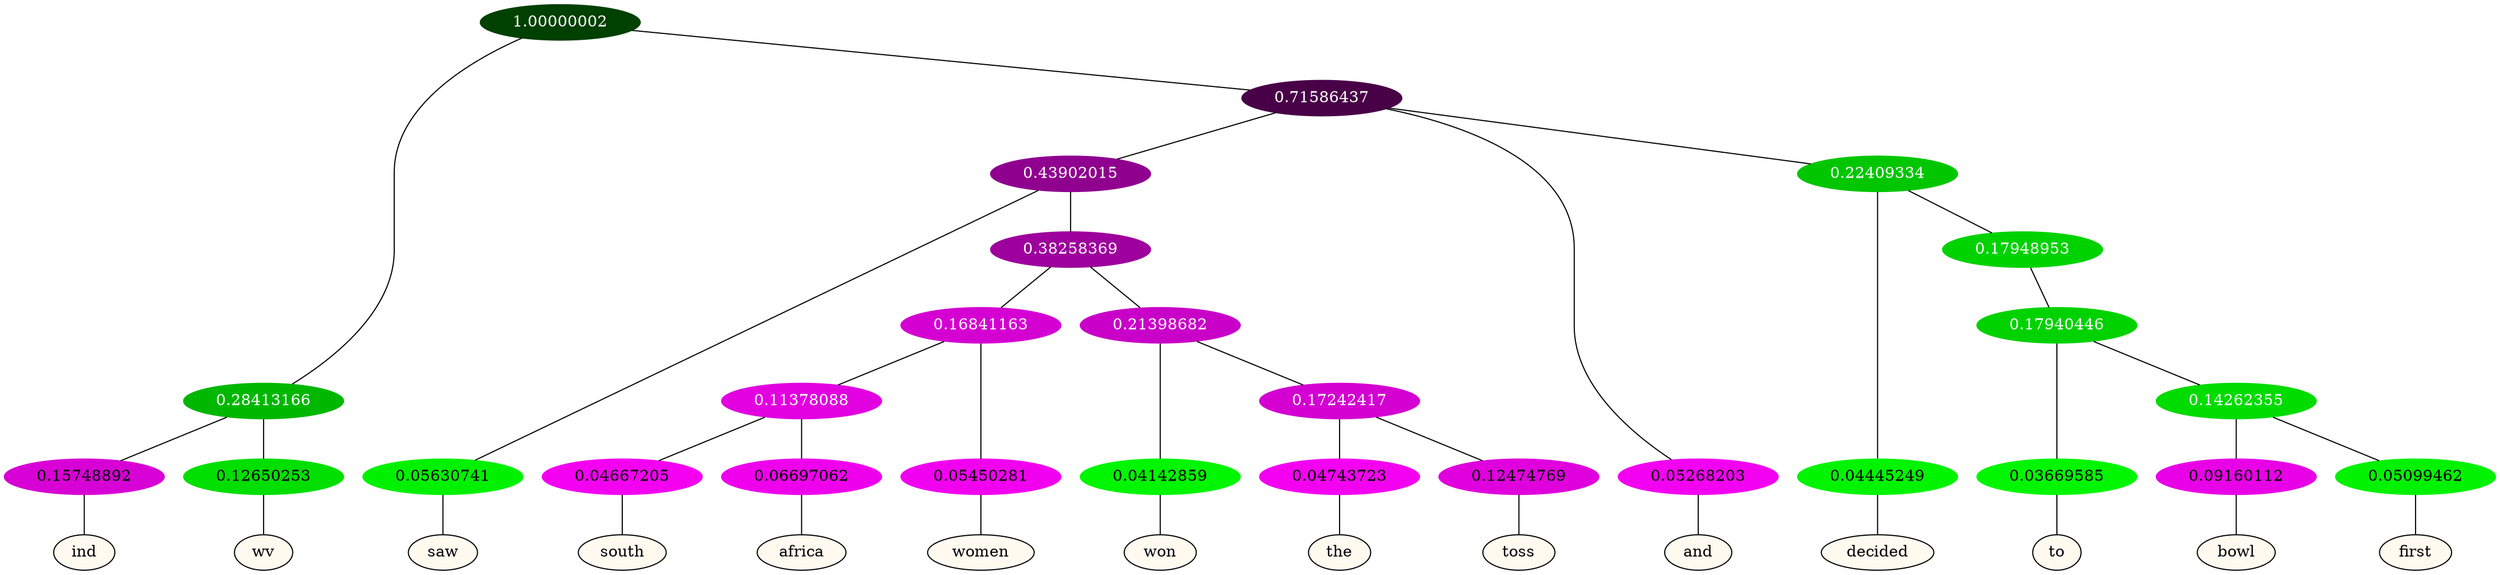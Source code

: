 graph {
	node [format=png height=0.15 nodesep=0.001 ordering=out overlap=prism overlap_scaling=0.01 ranksep=0.001 ratio=0.2 style=filled width=0.15]
	{
		rank=same
		a_w_3 [label=ind color=black fillcolor=floralwhite style="filled,solid"]
		a_w_4 [label=wv color=black fillcolor=floralwhite style="filled,solid"]
		a_w_8 [label=saw color=black fillcolor=floralwhite style="filled,solid"]
		a_w_21 [label=south color=black fillcolor=floralwhite style="filled,solid"]
		a_w_22 [label=africa color=black fillcolor=floralwhite style="filled,solid"]
		a_w_16 [label=women color=black fillcolor=floralwhite style="filled,solid"]
		a_w_17 [label=won color=black fillcolor=floralwhite style="filled,solid"]
		a_w_23 [label=the color=black fillcolor=floralwhite style="filled,solid"]
		a_w_24 [label=toss color=black fillcolor=floralwhite style="filled,solid"]
		a_w_6 [label=and color=black fillcolor=floralwhite style="filled,solid"]
		a_w_10 [label=decided color=black fillcolor=floralwhite style="filled,solid"]
		a_w_19 [label=to color=black fillcolor=floralwhite style="filled,solid"]
		a_w_25 [label=bowl color=black fillcolor=floralwhite style="filled,solid"]
		a_w_26 [label=first color=black fillcolor=floralwhite style="filled,solid"]
	}
	a_n_3 -- a_w_3
	a_n_4 -- a_w_4
	a_n_8 -- a_w_8
	a_n_21 -- a_w_21
	a_n_22 -- a_w_22
	a_n_16 -- a_w_16
	a_n_17 -- a_w_17
	a_n_23 -- a_w_23
	a_n_24 -- a_w_24
	a_n_6 -- a_w_6
	a_n_10 -- a_w_10
	a_n_19 -- a_w_19
	a_n_25 -- a_w_25
	a_n_26 -- a_w_26
	{
		rank=same
		a_n_3 [label=0.15748892 color="0.835 1.000 0.843" fontcolor=black]
		a_n_4 [label=0.12650253 color="0.334 1.000 0.873" fontcolor=black]
		a_n_8 [label=0.05630741 color="0.334 1.000 0.944" fontcolor=black]
		a_n_21 [label=0.04667205 color="0.835 1.000 0.953" fontcolor=black]
		a_n_22 [label=0.06697062 color="0.835 1.000 0.933" fontcolor=black]
		a_n_16 [label=0.05450281 color="0.835 1.000 0.945" fontcolor=black]
		a_n_17 [label=0.04142859 color="0.334 1.000 0.959" fontcolor=black]
		a_n_23 [label=0.04743723 color="0.835 1.000 0.953" fontcolor=black]
		a_n_24 [label=0.12474769 color="0.835 1.000 0.875" fontcolor=black]
		a_n_6 [label=0.05268203 color="0.835 1.000 0.947" fontcolor=black]
		a_n_10 [label=0.04445249 color="0.334 1.000 0.956" fontcolor=black]
		a_n_19 [label=0.03669585 color="0.334 1.000 0.963" fontcolor=black]
		a_n_25 [label=0.09160112 color="0.835 1.000 0.908" fontcolor=black]
		a_n_26 [label=0.05099462 color="0.334 1.000 0.949" fontcolor=black]
	}
	a_n_0 [label=1.00000002 color="0.334 1.000 0.250" fontcolor=grey99]
	a_n_1 [label=0.28413166 color="0.334 1.000 0.716" fontcolor=grey99]
	a_n_0 -- a_n_1
	a_n_2 [label=0.71586437 color="0.835 1.000 0.284" fontcolor=grey99]
	a_n_0 -- a_n_2
	a_n_1 -- a_n_3
	a_n_1 -- a_n_4
	a_n_5 [label=0.43902015 color="0.835 1.000 0.561" fontcolor=grey99]
	a_n_2 -- a_n_5
	a_n_2 -- a_n_6
	a_n_7 [label=0.22409334 color="0.334 1.000 0.776" fontcolor=grey99]
	a_n_2 -- a_n_7
	a_n_5 -- a_n_8
	a_n_9 [label=0.38258369 color="0.835 1.000 0.617" fontcolor=grey99]
	a_n_5 -- a_n_9
	a_n_7 -- a_n_10
	a_n_11 [label=0.17948953 color="0.334 1.000 0.821" fontcolor=grey99]
	a_n_7 -- a_n_11
	a_n_12 [label=0.16841163 color="0.835 1.000 0.832" fontcolor=grey99]
	a_n_9 -- a_n_12
	a_n_13 [label=0.21398682 color="0.835 1.000 0.786" fontcolor=grey99]
	a_n_9 -- a_n_13
	a_n_14 [label=0.17940446 color="0.334 1.000 0.821" fontcolor=grey99]
	a_n_11 -- a_n_14
	a_n_15 [label=0.11378088 color="0.835 1.000 0.886" fontcolor=grey99]
	a_n_12 -- a_n_15
	a_n_12 -- a_n_16
	a_n_13 -- a_n_17
	a_n_18 [label=0.17242417 color="0.835 1.000 0.828" fontcolor=grey99]
	a_n_13 -- a_n_18
	a_n_14 -- a_n_19
	a_n_20 [label=0.14262355 color="0.334 1.000 0.857" fontcolor=grey99]
	a_n_14 -- a_n_20
	a_n_15 -- a_n_21
	a_n_15 -- a_n_22
	a_n_18 -- a_n_23
	a_n_18 -- a_n_24
	a_n_20 -- a_n_25
	a_n_20 -- a_n_26
}
